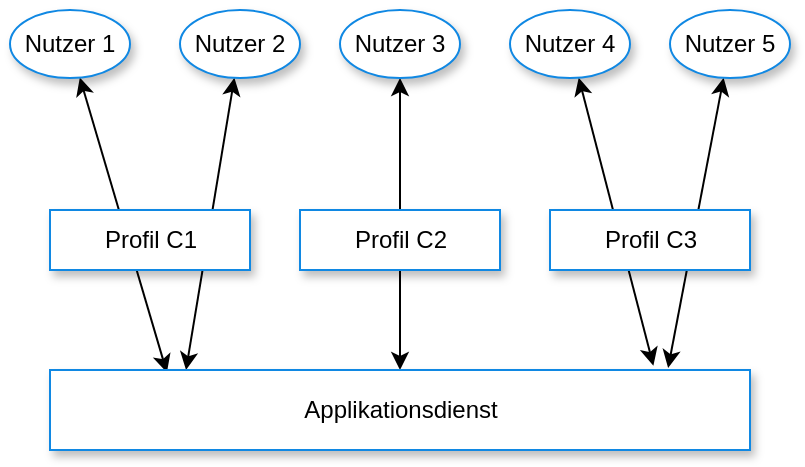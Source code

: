 <mxfile version="16.5.2" type="device"><diagram id="pBWtsSbwTDOI1xlM_yhl" name="Page-1"><mxGraphModel dx="1176" dy="605" grid="1" gridSize="10" guides="1" tooltips="1" connect="1" arrows="1" fold="1" page="1" pageScale="1" pageWidth="1169" pageHeight="827" math="0" shadow="0"><root><mxCell id="0"/><mxCell id="1" parent="0"/><mxCell id="a4PnQWcvUbvh4TJ5jrej-32" value="" style="endArrow=classic;startArrow=classic;html=1;rounded=0;entryX=0.883;entryY=-0.025;entryDx=0;entryDy=0;entryPerimeter=0;" edge="1" parent="1" source="a4PnQWcvUbvh4TJ5jrej-27" target="a4PnQWcvUbvh4TJ5jrej-7"><mxGeometry width="50" height="50" relative="1" as="geometry"><mxPoint x="522.209" y="283.926" as="sourcePoint"/><mxPoint x="498" y="430" as="targetPoint"/></mxGeometry></mxCell><mxCell id="a4PnQWcvUbvh4TJ5jrej-31" value="" style="endArrow=classic;startArrow=classic;html=1;rounded=0;entryX=0.862;entryY=-0.054;entryDx=0;entryDy=0;entryPerimeter=0;" edge="1" parent="1" source="a4PnQWcvUbvh4TJ5jrej-26" target="a4PnQWcvUbvh4TJ5jrej-7"><mxGeometry width="50" height="50" relative="1" as="geometry"><mxPoint x="512.209" y="273.926" as="sourcePoint"/><mxPoint x="488" y="420" as="targetPoint"/></mxGeometry></mxCell><mxCell id="a4PnQWcvUbvh4TJ5jrej-30" value="" style="endArrow=classic;startArrow=classic;html=1;rounded=0;entryX=0.5;entryY=0;entryDx=0;entryDy=0;" edge="1" parent="1" source="a4PnQWcvUbvh4TJ5jrej-25" target="a4PnQWcvUbvh4TJ5jrej-7"><mxGeometry width="50" height="50" relative="1" as="geometry"><mxPoint x="502.209" y="263.926" as="sourcePoint"/><mxPoint x="478" y="410" as="targetPoint"/></mxGeometry></mxCell><mxCell id="a4PnQWcvUbvh4TJ5jrej-29" value="" style="endArrow=classic;startArrow=classic;html=1;rounded=0;" edge="1" parent="1" source="a4PnQWcvUbvh4TJ5jrej-24"><mxGeometry width="50" height="50" relative="1" as="geometry"><mxPoint x="424.909" y="263.771" as="sourcePoint"/><mxPoint x="468" y="400" as="targetPoint"/></mxGeometry></mxCell><mxCell id="a4PnQWcvUbvh4TJ5jrej-28" value="" style="endArrow=classic;startArrow=classic;html=1;rounded=0;entryX=0.167;entryY=0.032;entryDx=0;entryDy=0;entryPerimeter=0;" edge="1" parent="1" source="a4PnQWcvUbvh4TJ5jrej-1" target="a4PnQWcvUbvh4TJ5jrej-7"><mxGeometry width="50" height="50" relative="1" as="geometry"><mxPoint x="610" y="390" as="sourcePoint"/><mxPoint x="660" y="340" as="targetPoint"/></mxGeometry></mxCell><mxCell id="a4PnQWcvUbvh4TJ5jrej-1" value="Nutzer 1" style="ellipse;whiteSpace=wrap;html=1;fillColor=#FFFFFF;strokeColor=#1088E3;strokeWidth=1;shadow=1;" vertex="1" parent="1"><mxGeometry x="380" y="220" width="60" height="34" as="geometry"/></mxCell><mxCell id="a4PnQWcvUbvh4TJ5jrej-7" value="Applikationsdienst" style="html=1;imageAspect=0;fillColor=#FFFFFF;strokeColor=#1088E3;strokeWidth=1;shadow=1;labelPosition=center;verticalLabelPosition=middle;align=center;verticalAlign=middle;" vertex="1" parent="1"><mxGeometry x="400" y="400" width="350" height="40" as="geometry"/></mxCell><mxCell id="a4PnQWcvUbvh4TJ5jrej-21" value="Profil C2" style="html=1;imageAspect=0;fillColor=#FFFFFF;strokeColor=#1088E3;strokeWidth=1;shadow=1;labelPosition=center;verticalLabelPosition=middle;align=center;verticalAlign=middle;" vertex="1" parent="1"><mxGeometry x="525" y="320" width="100" height="30" as="geometry"/></mxCell><mxCell id="a4PnQWcvUbvh4TJ5jrej-20" value="Profil C1" style="html=1;imageAspect=0;fillColor=#FFFFFF;strokeColor=#1088E3;strokeWidth=1;shadow=1;labelPosition=center;verticalLabelPosition=middle;align=center;verticalAlign=middle;" vertex="1" parent="1"><mxGeometry x="400" y="320" width="100" height="30" as="geometry"/></mxCell><mxCell id="a4PnQWcvUbvh4TJ5jrej-23" value="Profil C3" style="html=1;imageAspect=0;fillColor=#FFFFFF;strokeColor=#1088E3;strokeWidth=1;shadow=1;labelPosition=center;verticalLabelPosition=middle;align=center;verticalAlign=middle;" vertex="1" parent="1"><mxGeometry x="650" y="320" width="100" height="30" as="geometry"/></mxCell><mxCell id="a4PnQWcvUbvh4TJ5jrej-24" value="Nutzer 2" style="ellipse;whiteSpace=wrap;html=1;fillColor=#FFFFFF;strokeColor=#1088E3;strokeWidth=1;shadow=1;" vertex="1" parent="1"><mxGeometry x="465" y="220" width="60" height="34" as="geometry"/></mxCell><mxCell id="a4PnQWcvUbvh4TJ5jrej-25" value="Nutzer 3" style="ellipse;whiteSpace=wrap;html=1;fillColor=#FFFFFF;strokeColor=#1088E3;strokeWidth=1;shadow=1;" vertex="1" parent="1"><mxGeometry x="545" y="220" width="60" height="34" as="geometry"/></mxCell><mxCell id="a4PnQWcvUbvh4TJ5jrej-26" value="Nutzer 4" style="ellipse;whiteSpace=wrap;html=1;fillColor=#FFFFFF;strokeColor=#1088E3;strokeWidth=1;shadow=1;" vertex="1" parent="1"><mxGeometry x="630" y="220" width="60" height="34" as="geometry"/></mxCell><mxCell id="a4PnQWcvUbvh4TJ5jrej-27" value="Nutzer 5" style="ellipse;whiteSpace=wrap;html=1;fillColor=#FFFFFF;strokeColor=#1088E3;strokeWidth=1;shadow=1;" vertex="1" parent="1"><mxGeometry x="710" y="220" width="60" height="34" as="geometry"/></mxCell></root></mxGraphModel></diagram></mxfile>